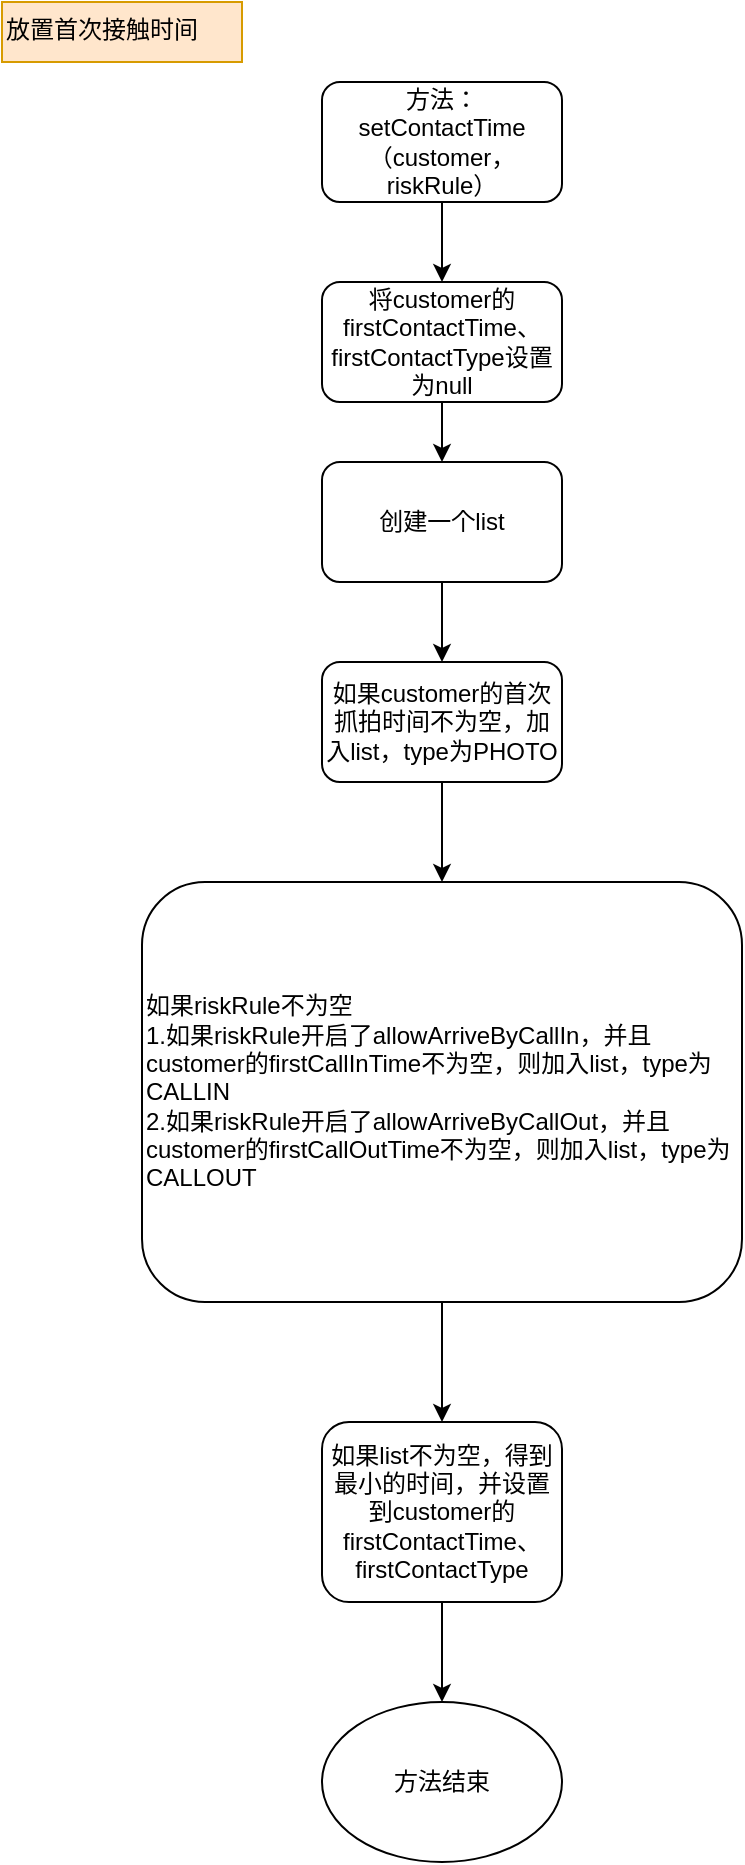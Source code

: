 <mxfile version="12.1.7" type="device" pages="1"><diagram id="m3p9TrtwmhACZg2iv-ew" name="Page-1"><mxGraphModel dx="711" dy="912" grid="1" gridSize="10" guides="1" tooltips="1" connect="1" arrows="1" fold="1" page="1" pageScale="1" pageWidth="827" pageHeight="1169" math="0" shadow="0"><root><mxCell id="0"/><mxCell id="1" parent="0"/><mxCell id="0qVPbxWM6Qr_46JkfxYb-1" value="放置首次接触时间" style="text;html=1;fillColor=#ffe6cc;strokeColor=#d79b00;" vertex="1" parent="1"><mxGeometry x="90" y="30" width="120" height="30" as="geometry"/></mxCell><mxCell id="0qVPbxWM6Qr_46JkfxYb-10" value="" style="edgeStyle=orthogonalEdgeStyle;rounded=0;orthogonalLoop=1;jettySize=auto;html=1;" edge="1" parent="1" source="0qVPbxWM6Qr_46JkfxYb-2" target="0qVPbxWM6Qr_46JkfxYb-4"><mxGeometry relative="1" as="geometry"/></mxCell><mxCell id="0qVPbxWM6Qr_46JkfxYb-2" value="&lt;span style=&quot;text-align: left ; white-space: normal&quot;&gt;方法：&lt;/span&gt;&lt;br style=&quot;text-align: left ; white-space: normal&quot;&gt;&lt;span style=&quot;text-align: left ; white-space: normal&quot;&gt;setContactTime（customer，riskRule）&lt;/span&gt;" style="rounded=1;whiteSpace=wrap;html=1;" vertex="1" parent="1"><mxGeometry x="250" y="70" width="120" height="60" as="geometry"/></mxCell><mxCell id="0qVPbxWM6Qr_46JkfxYb-11" value="" style="edgeStyle=orthogonalEdgeStyle;rounded=0;orthogonalLoop=1;jettySize=auto;html=1;" edge="1" parent="1" source="0qVPbxWM6Qr_46JkfxYb-4" target="0qVPbxWM6Qr_46JkfxYb-5"><mxGeometry relative="1" as="geometry"/></mxCell><mxCell id="0qVPbxWM6Qr_46JkfxYb-4" value="将customer的&lt;br&gt;firstContactTime、&lt;br&gt;firstContactType设置为null" style="rounded=1;whiteSpace=wrap;html=1;" vertex="1" parent="1"><mxGeometry x="250" y="170" width="120" height="60" as="geometry"/></mxCell><mxCell id="0qVPbxWM6Qr_46JkfxYb-12" value="" style="edgeStyle=orthogonalEdgeStyle;rounded=0;orthogonalLoop=1;jettySize=auto;html=1;" edge="1" parent="1" source="0qVPbxWM6Qr_46JkfxYb-5" target="0qVPbxWM6Qr_46JkfxYb-6"><mxGeometry relative="1" as="geometry"/></mxCell><mxCell id="0qVPbxWM6Qr_46JkfxYb-5" value="创建一个list" style="rounded=1;whiteSpace=wrap;html=1;" vertex="1" parent="1"><mxGeometry x="250" y="260" width="120" height="60" as="geometry"/></mxCell><mxCell id="0qVPbxWM6Qr_46JkfxYb-13" value="" style="edgeStyle=orthogonalEdgeStyle;rounded=0;orthogonalLoop=1;jettySize=auto;html=1;" edge="1" parent="1" source="0qVPbxWM6Qr_46JkfxYb-6" target="0qVPbxWM6Qr_46JkfxYb-7"><mxGeometry relative="1" as="geometry"/></mxCell><mxCell id="0qVPbxWM6Qr_46JkfxYb-6" value="如果customer的首次抓拍时间不为空，加入list，type为PHOTO" style="rounded=1;whiteSpace=wrap;html=1;" vertex="1" parent="1"><mxGeometry x="250" y="360" width="120" height="60" as="geometry"/></mxCell><mxCell id="0qVPbxWM6Qr_46JkfxYb-14" value="" style="edgeStyle=orthogonalEdgeStyle;rounded=0;orthogonalLoop=1;jettySize=auto;html=1;" edge="1" parent="1" source="0qVPbxWM6Qr_46JkfxYb-7" target="0qVPbxWM6Qr_46JkfxYb-8"><mxGeometry relative="1" as="geometry"/></mxCell><mxCell id="0qVPbxWM6Qr_46JkfxYb-7" value="如果riskRule不为空&lt;br&gt;1.如果riskRule开启了allowArriveByCallIn，并且customer的firstCallInTime不为空，则加入list，type为CALLIN&lt;br&gt;2.如果riskRule开启了allowArriveByCallOut，并且customer的firstCallOutTime不为空，则加入list，type为CALLOUT" style="rounded=1;whiteSpace=wrap;html=1;align=left;" vertex="1" parent="1"><mxGeometry x="160" y="470" width="300" height="210" as="geometry"/></mxCell><mxCell id="0qVPbxWM6Qr_46JkfxYb-15" value="" style="edgeStyle=orthogonalEdgeStyle;rounded=0;orthogonalLoop=1;jettySize=auto;html=1;" edge="1" parent="1" source="0qVPbxWM6Qr_46JkfxYb-8" target="0qVPbxWM6Qr_46JkfxYb-9"><mxGeometry relative="1" as="geometry"/></mxCell><mxCell id="0qVPbxWM6Qr_46JkfxYb-8" value="如果list不为空，得到最小的时间，并设置到customer的&lt;br&gt;firstContactTime、firstContactType" style="rounded=1;whiteSpace=wrap;html=1;" vertex="1" parent="1"><mxGeometry x="250" y="740" width="120" height="90" as="geometry"/></mxCell><mxCell id="0qVPbxWM6Qr_46JkfxYb-9" value="方法结束" style="ellipse;whiteSpace=wrap;html=1;" vertex="1" parent="1"><mxGeometry x="250" y="880" width="120" height="80" as="geometry"/></mxCell></root></mxGraphModel></diagram></mxfile>